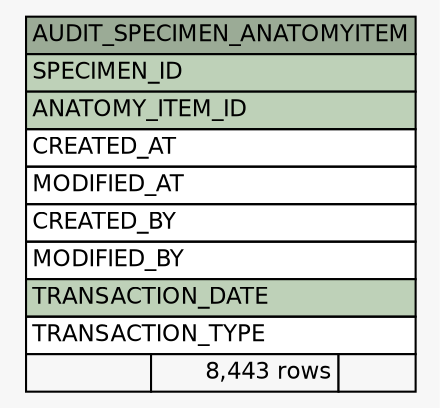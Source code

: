 // dot 2.38.0 on Windows 10 10.0
// SchemaSpy rev Unknown
digraph "AUDIT_SPECIMEN_ANATOMYITEM" {
  graph [
    rankdir="RL"
    bgcolor="#f7f7f7"
    nodesep="0.18"
    ranksep="0.46"
    fontname="Helvetica"
    fontsize="11"
  ];
  node [
    fontname="Helvetica"
    fontsize="11"
    shape="plaintext"
  ];
  edge [
    arrowsize="0.8"
  ];
  "AUDIT_SPECIMEN_ANATOMYITEM" [
    label=<
    <TABLE BORDER="0" CELLBORDER="1" CELLSPACING="0" BGCOLOR="#ffffff">
      <TR><TD COLSPAN="3" BGCOLOR="#9bab96" ALIGN="CENTER">AUDIT_SPECIMEN_ANATOMYITEM</TD></TR>
      <TR><TD PORT="SPECIMEN_ID" COLSPAN="3" BGCOLOR="#bed1b8" ALIGN="LEFT">SPECIMEN_ID</TD></TR>
      <TR><TD PORT="ANATOMY_ITEM_ID" COLSPAN="3" BGCOLOR="#bed1b8" ALIGN="LEFT">ANATOMY_ITEM_ID</TD></TR>
      <TR><TD PORT="CREATED_AT" COLSPAN="3" ALIGN="LEFT">CREATED_AT</TD></TR>
      <TR><TD PORT="MODIFIED_AT" COLSPAN="3" ALIGN="LEFT">MODIFIED_AT</TD></TR>
      <TR><TD PORT="CREATED_BY" COLSPAN="3" ALIGN="LEFT">CREATED_BY</TD></TR>
      <TR><TD PORT="MODIFIED_BY" COLSPAN="3" ALIGN="LEFT">MODIFIED_BY</TD></TR>
      <TR><TD PORT="TRANSACTION_DATE" COLSPAN="3" BGCOLOR="#bed1b8" ALIGN="LEFT">TRANSACTION_DATE</TD></TR>
      <TR><TD PORT="TRANSACTION_TYPE" COLSPAN="3" ALIGN="LEFT">TRANSACTION_TYPE</TD></TR>
      <TR><TD ALIGN="LEFT" BGCOLOR="#f7f7f7">  </TD><TD ALIGN="RIGHT" BGCOLOR="#f7f7f7">8,443 rows</TD><TD ALIGN="RIGHT" BGCOLOR="#f7f7f7">  </TD></TR>
    </TABLE>>
    URL="tables/AUDIT_SPECIMEN_ANATOMYITEM.html"
    tooltip="AUDIT_SPECIMEN_ANATOMYITEM"
  ];
}

